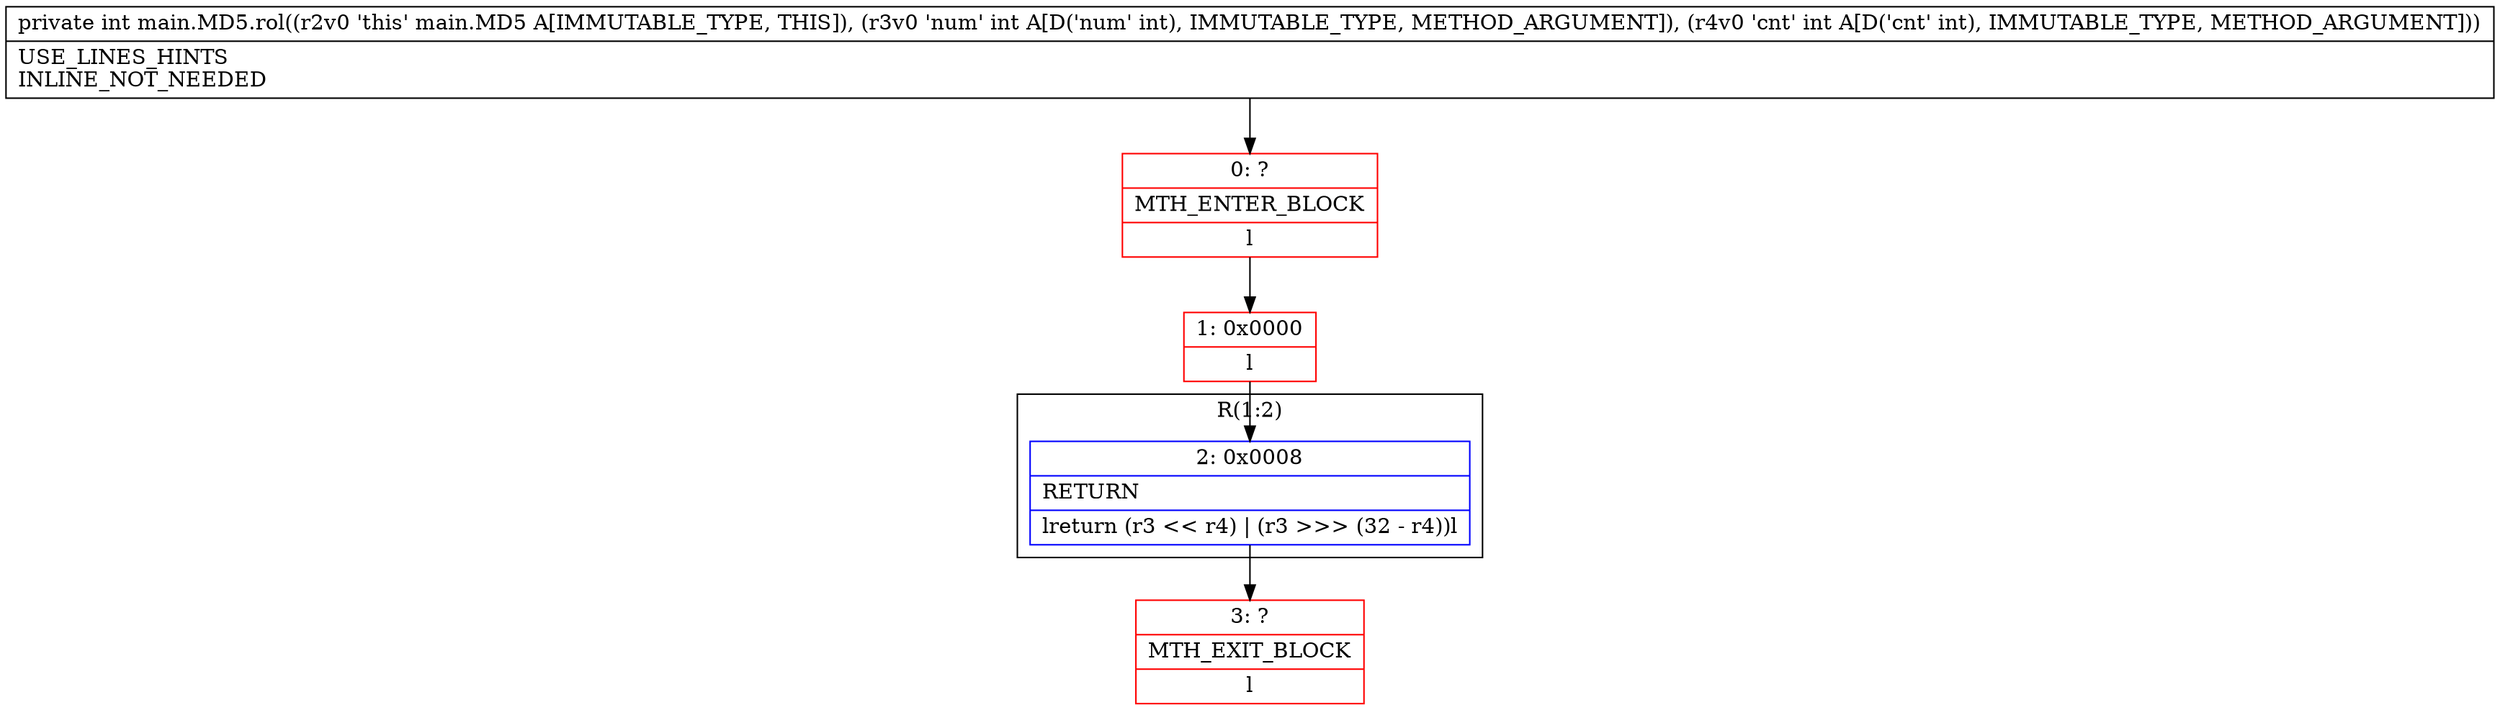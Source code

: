 digraph "CFG formain.MD5.rol(II)I" {
subgraph cluster_Region_219512205 {
label = "R(1:2)";
node [shape=record,color=blue];
Node_2 [shape=record,label="{2\:\ 0x0008|RETURN\l|lreturn (r3 \<\< r4) \| (r3 \>\>\> (32 \- r4))l}"];
}
Node_0 [shape=record,color=red,label="{0\:\ ?|MTH_ENTER_BLOCK\l|l}"];
Node_1 [shape=record,color=red,label="{1\:\ 0x0000|l}"];
Node_3 [shape=record,color=red,label="{3\:\ ?|MTH_EXIT_BLOCK\l|l}"];
MethodNode[shape=record,label="{private int main.MD5.rol((r2v0 'this' main.MD5 A[IMMUTABLE_TYPE, THIS]), (r3v0 'num' int A[D('num' int), IMMUTABLE_TYPE, METHOD_ARGUMENT]), (r4v0 'cnt' int A[D('cnt' int), IMMUTABLE_TYPE, METHOD_ARGUMENT]))  | USE_LINES_HINTS\lINLINE_NOT_NEEDED\l}"];
MethodNode -> Node_0;
Node_2 -> Node_3;
Node_0 -> Node_1;
Node_1 -> Node_2;
}

